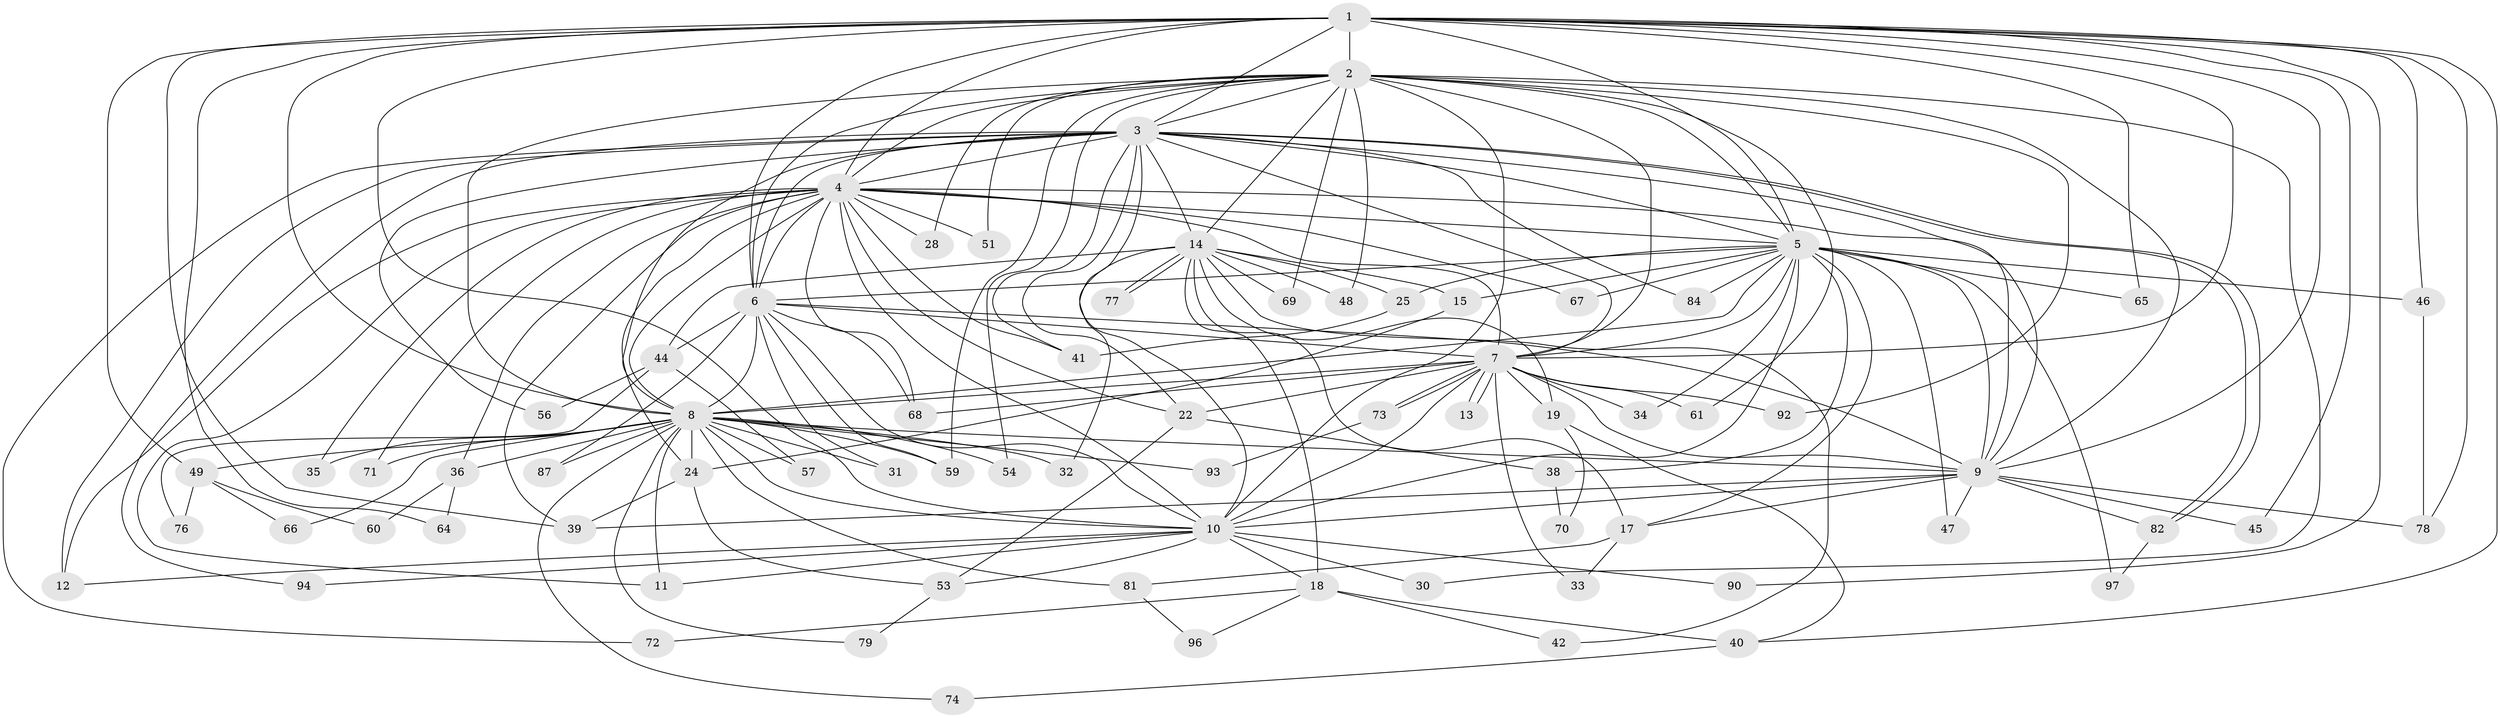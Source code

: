 // Generated by graph-tools (version 1.1) at 2025/51/02/27/25 19:51:51]
// undirected, 73 vertices, 185 edges
graph export_dot {
graph [start="1"]
  node [color=gray90,style=filled];
  1 [super="+26"];
  2 [super="+86"];
  3 [super="+23"];
  4 [super="+16"];
  5 [super="+37"];
  6 [super="+50"];
  7 [super="+43"];
  8 [super="+20"];
  9 [super="+80"];
  10 [super="+27"];
  11 [super="+62"];
  12;
  13;
  14 [super="+21"];
  15 [super="+29"];
  17;
  18 [super="+63"];
  19;
  22 [super="+55"];
  24 [super="+52"];
  25 [super="+85"];
  28;
  30;
  31;
  32;
  33;
  34;
  35;
  36;
  38 [super="+58"];
  39;
  40 [super="+99"];
  41;
  42;
  44;
  45;
  46;
  47;
  48;
  49 [super="+98"];
  51;
  53 [super="+75"];
  54;
  56;
  57;
  59 [super="+88"];
  60;
  61;
  64;
  65;
  66;
  67;
  68 [super="+91"];
  69;
  70;
  71;
  72;
  73;
  74;
  76;
  77;
  78 [super="+83"];
  79;
  81 [super="+89"];
  82 [super="+95"];
  84;
  87;
  90;
  92;
  93;
  94;
  96;
  97;
  1 -- 2;
  1 -- 3;
  1 -- 4;
  1 -- 5 [weight=2];
  1 -- 6;
  1 -- 7;
  1 -- 8 [weight=2];
  1 -- 9;
  1 -- 10;
  1 -- 39;
  1 -- 45;
  1 -- 46;
  1 -- 49 [weight=2];
  1 -- 64;
  1 -- 65;
  1 -- 90;
  1 -- 78;
  1 -- 40;
  2 -- 3;
  2 -- 4;
  2 -- 5;
  2 -- 6;
  2 -- 7 [weight=2];
  2 -- 8;
  2 -- 9;
  2 -- 10;
  2 -- 14;
  2 -- 28;
  2 -- 30;
  2 -- 48;
  2 -- 51;
  2 -- 54;
  2 -- 59;
  2 -- 61;
  2 -- 69;
  2 -- 92;
  3 -- 4;
  3 -- 5;
  3 -- 6;
  3 -- 7;
  3 -- 8 [weight=2];
  3 -- 9;
  3 -- 10;
  3 -- 12;
  3 -- 14;
  3 -- 22;
  3 -- 41;
  3 -- 56;
  3 -- 72;
  3 -- 82;
  3 -- 82;
  3 -- 84;
  3 -- 94;
  4 -- 5;
  4 -- 6;
  4 -- 7;
  4 -- 8;
  4 -- 9;
  4 -- 10;
  4 -- 11;
  4 -- 24;
  4 -- 28;
  4 -- 35;
  4 -- 36;
  4 -- 39;
  4 -- 41;
  4 -- 51;
  4 -- 67;
  4 -- 68;
  4 -- 71;
  4 -- 12;
  4 -- 22;
  5 -- 6;
  5 -- 7;
  5 -- 8;
  5 -- 9;
  5 -- 10;
  5 -- 15;
  5 -- 17;
  5 -- 25;
  5 -- 34;
  5 -- 38;
  5 -- 47;
  5 -- 65;
  5 -- 84;
  5 -- 97;
  5 -- 67;
  5 -- 46;
  6 -- 7;
  6 -- 8;
  6 -- 9;
  6 -- 10;
  6 -- 31;
  6 -- 44;
  6 -- 87;
  6 -- 59;
  6 -- 68;
  7 -- 8 [weight=2];
  7 -- 9;
  7 -- 10;
  7 -- 13;
  7 -- 13;
  7 -- 19;
  7 -- 22;
  7 -- 33;
  7 -- 34;
  7 -- 68;
  7 -- 73;
  7 -- 73;
  7 -- 92;
  7 -- 61;
  8 -- 9;
  8 -- 10 [weight=2];
  8 -- 24;
  8 -- 32;
  8 -- 36;
  8 -- 49;
  8 -- 54;
  8 -- 57;
  8 -- 66;
  8 -- 71;
  8 -- 74;
  8 -- 79;
  8 -- 87;
  8 -- 93;
  8 -- 35;
  8 -- 81 [weight=2];
  8 -- 59;
  8 -- 31;
  8 -- 11;
  9 -- 10;
  9 -- 17;
  9 -- 45;
  9 -- 47;
  9 -- 82;
  9 -- 39;
  9 -- 78;
  10 -- 11;
  10 -- 12;
  10 -- 18;
  10 -- 30;
  10 -- 53;
  10 -- 90;
  10 -- 94;
  14 -- 15;
  14 -- 18 [weight=2];
  14 -- 19;
  14 -- 25;
  14 -- 32;
  14 -- 42;
  14 -- 44;
  14 -- 69;
  14 -- 77;
  14 -- 77;
  14 -- 48;
  14 -- 17;
  15 -- 24;
  17 -- 33;
  17 -- 81;
  18 -- 40;
  18 -- 42;
  18 -- 72;
  18 -- 96;
  19 -- 40;
  19 -- 70;
  22 -- 38 [weight=2];
  22 -- 53;
  24 -- 53;
  24 -- 39;
  25 -- 41;
  36 -- 60;
  36 -- 64;
  38 -- 70;
  40 -- 74;
  44 -- 56;
  44 -- 57;
  44 -- 76;
  46 -- 78;
  49 -- 60;
  49 -- 66;
  49 -- 76;
  53 -- 79;
  73 -- 93;
  81 -- 96;
  82 -- 97;
}
